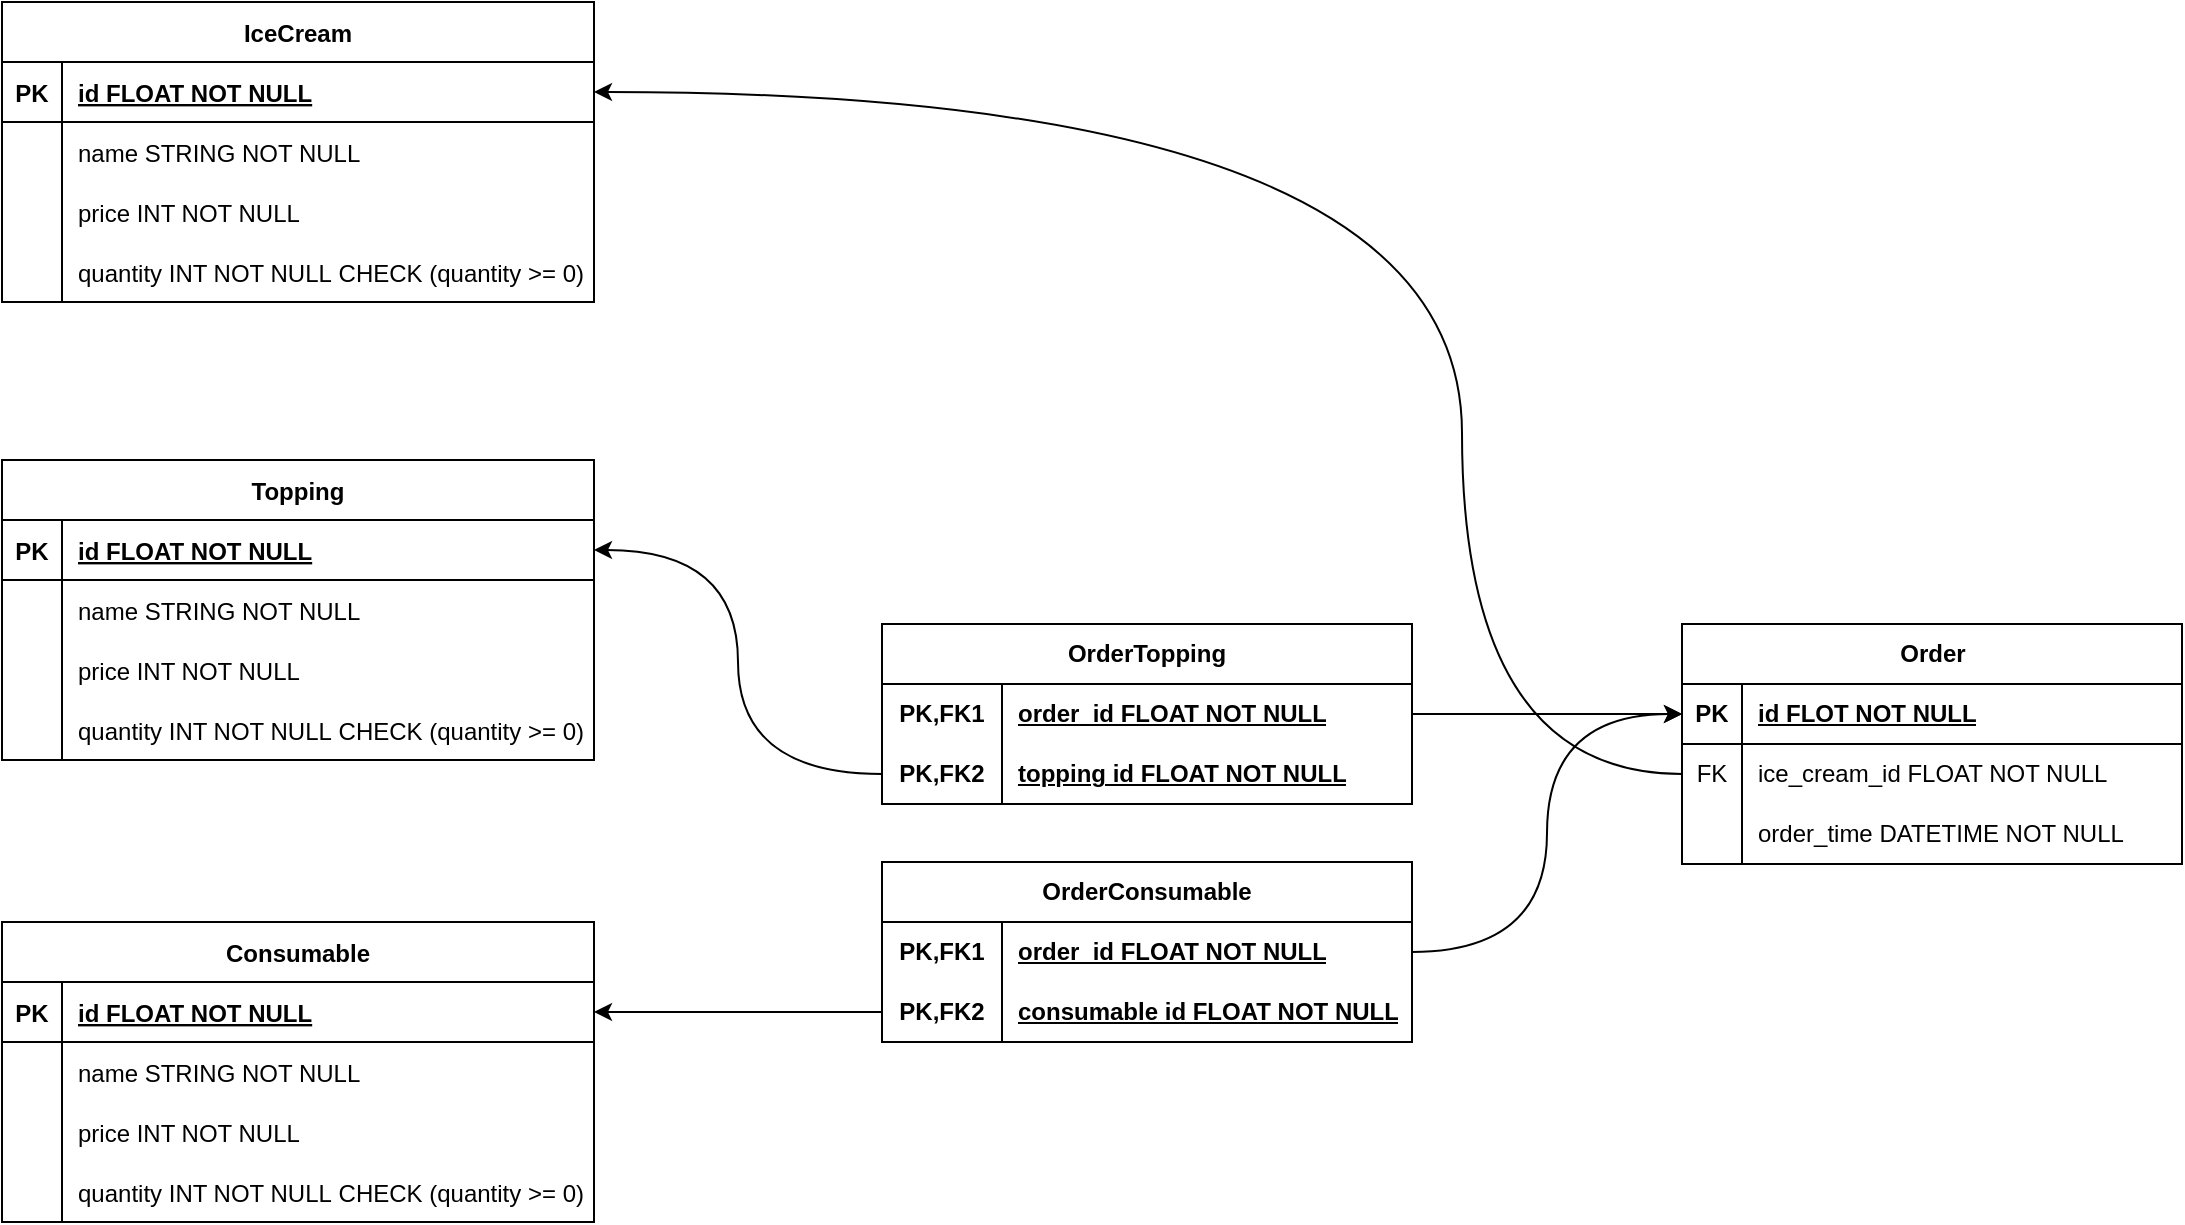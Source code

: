 <mxfile version="24.4.0" type="device">
  <diagram id="R2lEEEUBdFMjLlhIrx00" name="Page-1">
    <mxGraphModel dx="1569" dy="1171" grid="1" gridSize="10" guides="1" tooltips="1" connect="1" arrows="1" fold="1" page="1" pageScale="1" pageWidth="1169" pageHeight="827" math="0" shadow="0" extFonts="Permanent Marker^https://fonts.googleapis.com/css?family=Permanent+Marker">
      <root>
        <mxCell id="0" />
        <mxCell id="1" parent="0" />
        <mxCell id="DKSD2Q8-NXKVz9CZBHEP-1" value="IceCream" style="shape=table;startSize=30;container=1;collapsible=1;childLayout=tableLayout;fixedRows=1;rowLines=0;fontStyle=1;align=center;resizeLast=1;direction=east;" vertex="1" parent="1">
          <mxGeometry x="40" y="110" width="296" height="150" as="geometry" />
        </mxCell>
        <mxCell id="DKSD2Q8-NXKVz9CZBHEP-2" value="" style="shape=partialRectangle;collapsible=0;dropTarget=0;pointerEvents=0;fillColor=none;points=[[0,0.5],[1,0.5]];portConstraint=eastwest;top=0;left=0;right=0;bottom=1;" vertex="1" parent="DKSD2Q8-NXKVz9CZBHEP-1">
          <mxGeometry y="30" width="296" height="30" as="geometry" />
        </mxCell>
        <mxCell id="DKSD2Q8-NXKVz9CZBHEP-3" value="PK" style="shape=partialRectangle;overflow=hidden;connectable=0;fillColor=none;top=0;left=0;bottom=0;right=0;fontStyle=1;" vertex="1" parent="DKSD2Q8-NXKVz9CZBHEP-2">
          <mxGeometry width="30" height="30" as="geometry">
            <mxRectangle width="30" height="30" as="alternateBounds" />
          </mxGeometry>
        </mxCell>
        <mxCell id="DKSD2Q8-NXKVz9CZBHEP-4" value="id FLOAT NOT NULL " style="shape=partialRectangle;overflow=hidden;connectable=0;fillColor=none;top=0;left=0;bottom=0;right=0;align=left;spacingLeft=6;fontStyle=5;" vertex="1" parent="DKSD2Q8-NXKVz9CZBHEP-2">
          <mxGeometry x="30" width="266" height="30" as="geometry">
            <mxRectangle width="266" height="30" as="alternateBounds" />
          </mxGeometry>
        </mxCell>
        <mxCell id="DKSD2Q8-NXKVz9CZBHEP-5" value="" style="shape=partialRectangle;collapsible=0;dropTarget=0;pointerEvents=0;fillColor=none;points=[[0,0.5],[1,0.5]];portConstraint=eastwest;top=0;left=0;right=0;bottom=0;" vertex="1" parent="DKSD2Q8-NXKVz9CZBHEP-1">
          <mxGeometry y="60" width="296" height="30" as="geometry" />
        </mxCell>
        <mxCell id="DKSD2Q8-NXKVz9CZBHEP-6" value="" style="shape=partialRectangle;overflow=hidden;connectable=0;fillColor=none;top=0;left=0;bottom=0;right=0;" vertex="1" parent="DKSD2Q8-NXKVz9CZBHEP-5">
          <mxGeometry width="30" height="30" as="geometry">
            <mxRectangle width="30" height="30" as="alternateBounds" />
          </mxGeometry>
        </mxCell>
        <mxCell id="DKSD2Q8-NXKVz9CZBHEP-7" value="name STRING NOT NULL" style="shape=partialRectangle;overflow=hidden;connectable=0;fillColor=none;top=0;left=0;bottom=0;right=0;align=left;spacingLeft=6;" vertex="1" parent="DKSD2Q8-NXKVz9CZBHEP-5">
          <mxGeometry x="30" width="266" height="30" as="geometry">
            <mxRectangle width="266" height="30" as="alternateBounds" />
          </mxGeometry>
        </mxCell>
        <mxCell id="DKSD2Q8-NXKVz9CZBHEP-8" value="" style="shape=partialRectangle;collapsible=0;dropTarget=0;pointerEvents=0;fillColor=none;points=[[0,0.5],[1,0.5]];portConstraint=eastwest;top=0;left=0;right=0;bottom=0;" vertex="1" parent="DKSD2Q8-NXKVz9CZBHEP-1">
          <mxGeometry y="90" width="296" height="30" as="geometry" />
        </mxCell>
        <mxCell id="DKSD2Q8-NXKVz9CZBHEP-9" value="" style="shape=partialRectangle;overflow=hidden;connectable=0;fillColor=none;top=0;left=0;bottom=0;right=0;" vertex="1" parent="DKSD2Q8-NXKVz9CZBHEP-8">
          <mxGeometry width="30" height="30" as="geometry">
            <mxRectangle width="30" height="30" as="alternateBounds" />
          </mxGeometry>
        </mxCell>
        <mxCell id="DKSD2Q8-NXKVz9CZBHEP-10" value="price INT NOT NULL" style="shape=partialRectangle;overflow=hidden;connectable=0;fillColor=none;top=0;left=0;bottom=0;right=0;align=left;spacingLeft=6;" vertex="1" parent="DKSD2Q8-NXKVz9CZBHEP-8">
          <mxGeometry x="30" width="266" height="30" as="geometry">
            <mxRectangle width="266" height="30" as="alternateBounds" />
          </mxGeometry>
        </mxCell>
        <mxCell id="DKSD2Q8-NXKVz9CZBHEP-11" value="" style="shape=partialRectangle;collapsible=0;dropTarget=0;pointerEvents=0;fillColor=none;points=[[0,0.5],[1,0.5]];portConstraint=eastwest;top=0;left=0;right=0;bottom=0;" vertex="1" parent="DKSD2Q8-NXKVz9CZBHEP-1">
          <mxGeometry y="120" width="296" height="30" as="geometry" />
        </mxCell>
        <mxCell id="DKSD2Q8-NXKVz9CZBHEP-12" value="" style="shape=partialRectangle;overflow=hidden;connectable=0;fillColor=none;top=0;left=0;bottom=0;right=0;" vertex="1" parent="DKSD2Q8-NXKVz9CZBHEP-11">
          <mxGeometry width="30" height="30" as="geometry">
            <mxRectangle width="30" height="30" as="alternateBounds" />
          </mxGeometry>
        </mxCell>
        <mxCell id="DKSD2Q8-NXKVz9CZBHEP-13" value="quantity INT NOT NULL CHECK (quantity &gt;= 0)" style="shape=partialRectangle;overflow=hidden;connectable=0;fillColor=none;top=0;left=0;bottom=0;right=0;align=left;spacingLeft=6;" vertex="1" parent="DKSD2Q8-NXKVz9CZBHEP-11">
          <mxGeometry x="30" width="266" height="30" as="geometry">
            <mxRectangle width="266" height="30" as="alternateBounds" />
          </mxGeometry>
        </mxCell>
        <mxCell id="DKSD2Q8-NXKVz9CZBHEP-14" value="Topping" style="shape=table;startSize=30;container=1;collapsible=1;childLayout=tableLayout;fixedRows=1;rowLines=0;fontStyle=1;align=center;resizeLast=1;direction=east;" vertex="1" parent="1">
          <mxGeometry x="40" y="339" width="296" height="150" as="geometry">
            <mxRectangle x="450" y="280" width="80" height="30" as="alternateBounds" />
          </mxGeometry>
        </mxCell>
        <mxCell id="DKSD2Q8-NXKVz9CZBHEP-15" value="" style="shape=partialRectangle;collapsible=0;dropTarget=0;pointerEvents=0;fillColor=none;points=[[0,0.5],[1,0.5]];portConstraint=eastwest;top=0;left=0;right=0;bottom=1;" vertex="1" parent="DKSD2Q8-NXKVz9CZBHEP-14">
          <mxGeometry y="30" width="296" height="30" as="geometry" />
        </mxCell>
        <mxCell id="DKSD2Q8-NXKVz9CZBHEP-16" value="PK" style="shape=partialRectangle;overflow=hidden;connectable=0;fillColor=none;top=0;left=0;bottom=0;right=0;fontStyle=1;" vertex="1" parent="DKSD2Q8-NXKVz9CZBHEP-15">
          <mxGeometry width="30" height="30" as="geometry">
            <mxRectangle width="30" height="30" as="alternateBounds" />
          </mxGeometry>
        </mxCell>
        <mxCell id="DKSD2Q8-NXKVz9CZBHEP-17" value="id FLOAT NOT NULL" style="shape=partialRectangle;overflow=hidden;connectable=0;fillColor=none;top=0;left=0;bottom=0;right=0;align=left;spacingLeft=6;fontStyle=5;" vertex="1" parent="DKSD2Q8-NXKVz9CZBHEP-15">
          <mxGeometry x="30" width="266" height="30" as="geometry">
            <mxRectangle width="266" height="30" as="alternateBounds" />
          </mxGeometry>
        </mxCell>
        <mxCell id="DKSD2Q8-NXKVz9CZBHEP-18" value="" style="shape=partialRectangle;collapsible=0;dropTarget=0;pointerEvents=0;fillColor=none;points=[[0,0.5],[1,0.5]];portConstraint=eastwest;top=0;left=0;right=0;bottom=0;" vertex="1" parent="DKSD2Q8-NXKVz9CZBHEP-14">
          <mxGeometry y="60" width="296" height="30" as="geometry" />
        </mxCell>
        <mxCell id="DKSD2Q8-NXKVz9CZBHEP-19" value="" style="shape=partialRectangle;overflow=hidden;connectable=0;fillColor=none;top=0;left=0;bottom=0;right=0;" vertex="1" parent="DKSD2Q8-NXKVz9CZBHEP-18">
          <mxGeometry width="30" height="30" as="geometry">
            <mxRectangle width="30" height="30" as="alternateBounds" />
          </mxGeometry>
        </mxCell>
        <mxCell id="DKSD2Q8-NXKVz9CZBHEP-20" value="name STRING NOT NULL" style="shape=partialRectangle;overflow=hidden;connectable=0;fillColor=none;top=0;left=0;bottom=0;right=0;align=left;spacingLeft=6;" vertex="1" parent="DKSD2Q8-NXKVz9CZBHEP-18">
          <mxGeometry x="30" width="266" height="30" as="geometry">
            <mxRectangle width="266" height="30" as="alternateBounds" />
          </mxGeometry>
        </mxCell>
        <mxCell id="DKSD2Q8-NXKVz9CZBHEP-21" value="" style="shape=partialRectangle;collapsible=0;dropTarget=0;pointerEvents=0;fillColor=none;points=[[0,0.5],[1,0.5]];portConstraint=eastwest;top=0;left=0;right=0;bottom=0;" vertex="1" parent="DKSD2Q8-NXKVz9CZBHEP-14">
          <mxGeometry y="90" width="296" height="30" as="geometry" />
        </mxCell>
        <mxCell id="DKSD2Q8-NXKVz9CZBHEP-22" value="" style="shape=partialRectangle;overflow=hidden;connectable=0;fillColor=none;top=0;left=0;bottom=0;right=0;" vertex="1" parent="DKSD2Q8-NXKVz9CZBHEP-21">
          <mxGeometry width="30" height="30" as="geometry">
            <mxRectangle width="30" height="30" as="alternateBounds" />
          </mxGeometry>
        </mxCell>
        <mxCell id="DKSD2Q8-NXKVz9CZBHEP-23" value="price INT NOT NULL" style="shape=partialRectangle;overflow=hidden;connectable=0;fillColor=none;top=0;left=0;bottom=0;right=0;align=left;spacingLeft=6;" vertex="1" parent="DKSD2Q8-NXKVz9CZBHEP-21">
          <mxGeometry x="30" width="266" height="30" as="geometry">
            <mxRectangle width="266" height="30" as="alternateBounds" />
          </mxGeometry>
        </mxCell>
        <mxCell id="DKSD2Q8-NXKVz9CZBHEP-24" value="" style="shape=partialRectangle;collapsible=0;dropTarget=0;pointerEvents=0;fillColor=none;points=[[0,0.5],[1,0.5]];portConstraint=eastwest;top=0;left=0;right=0;bottom=0;" vertex="1" parent="DKSD2Q8-NXKVz9CZBHEP-14">
          <mxGeometry y="120" width="296" height="30" as="geometry" />
        </mxCell>
        <mxCell id="DKSD2Q8-NXKVz9CZBHEP-25" value="" style="shape=partialRectangle;overflow=hidden;connectable=0;fillColor=none;top=0;left=0;bottom=0;right=0;" vertex="1" parent="DKSD2Q8-NXKVz9CZBHEP-24">
          <mxGeometry width="30" height="30" as="geometry">
            <mxRectangle width="30" height="30" as="alternateBounds" />
          </mxGeometry>
        </mxCell>
        <mxCell id="DKSD2Q8-NXKVz9CZBHEP-26" value="quantity INT NOT NULL CHECK (quantity &gt;= 0)" style="shape=partialRectangle;overflow=hidden;connectable=0;fillColor=none;top=0;left=0;bottom=0;right=0;align=left;spacingLeft=6;" vertex="1" parent="DKSD2Q8-NXKVz9CZBHEP-24">
          <mxGeometry x="30" width="266" height="30" as="geometry">
            <mxRectangle width="266" height="30" as="alternateBounds" />
          </mxGeometry>
        </mxCell>
        <mxCell id="DKSD2Q8-NXKVz9CZBHEP-27" value="Consumable" style="shape=table;startSize=30;container=1;collapsible=1;childLayout=tableLayout;fixedRows=1;rowLines=0;fontStyle=1;align=center;resizeLast=1;direction=east;" vertex="1" parent="1">
          <mxGeometry x="40" y="570" width="296" height="150" as="geometry" />
        </mxCell>
        <mxCell id="DKSD2Q8-NXKVz9CZBHEP-28" value="" style="shape=partialRectangle;collapsible=0;dropTarget=0;pointerEvents=0;fillColor=none;points=[[0,0.5],[1,0.5]];portConstraint=eastwest;top=0;left=0;right=0;bottom=1;" vertex="1" parent="DKSD2Q8-NXKVz9CZBHEP-27">
          <mxGeometry y="30" width="296" height="30" as="geometry" />
        </mxCell>
        <mxCell id="DKSD2Q8-NXKVz9CZBHEP-29" value="PK" style="shape=partialRectangle;overflow=hidden;connectable=0;fillColor=none;top=0;left=0;bottom=0;right=0;fontStyle=1;" vertex="1" parent="DKSD2Q8-NXKVz9CZBHEP-28">
          <mxGeometry width="30" height="30" as="geometry">
            <mxRectangle width="30" height="30" as="alternateBounds" />
          </mxGeometry>
        </mxCell>
        <mxCell id="DKSD2Q8-NXKVz9CZBHEP-30" value="id FLOAT NOT NULL" style="shape=partialRectangle;overflow=hidden;connectable=0;fillColor=none;top=0;left=0;bottom=0;right=0;align=left;spacingLeft=6;fontStyle=5;" vertex="1" parent="DKSD2Q8-NXKVz9CZBHEP-28">
          <mxGeometry x="30" width="266" height="30" as="geometry">
            <mxRectangle width="266" height="30" as="alternateBounds" />
          </mxGeometry>
        </mxCell>
        <mxCell id="DKSD2Q8-NXKVz9CZBHEP-31" value="" style="shape=partialRectangle;collapsible=0;dropTarget=0;pointerEvents=0;fillColor=none;points=[[0,0.5],[1,0.5]];portConstraint=eastwest;top=0;left=0;right=0;bottom=0;" vertex="1" parent="DKSD2Q8-NXKVz9CZBHEP-27">
          <mxGeometry y="60" width="296" height="30" as="geometry" />
        </mxCell>
        <mxCell id="DKSD2Q8-NXKVz9CZBHEP-32" value="" style="shape=partialRectangle;overflow=hidden;connectable=0;fillColor=none;top=0;left=0;bottom=0;right=0;" vertex="1" parent="DKSD2Q8-NXKVz9CZBHEP-31">
          <mxGeometry width="30" height="30" as="geometry">
            <mxRectangle width="30" height="30" as="alternateBounds" />
          </mxGeometry>
        </mxCell>
        <mxCell id="DKSD2Q8-NXKVz9CZBHEP-33" value="name STRING NOT NULL" style="shape=partialRectangle;overflow=hidden;connectable=0;fillColor=none;top=0;left=0;bottom=0;right=0;align=left;spacingLeft=6;" vertex="1" parent="DKSD2Q8-NXKVz9CZBHEP-31">
          <mxGeometry x="30" width="266" height="30" as="geometry">
            <mxRectangle width="266" height="30" as="alternateBounds" />
          </mxGeometry>
        </mxCell>
        <mxCell id="DKSD2Q8-NXKVz9CZBHEP-34" value="" style="shape=partialRectangle;collapsible=0;dropTarget=0;pointerEvents=0;fillColor=none;points=[[0,0.5],[1,0.5]];portConstraint=eastwest;top=0;left=0;right=0;bottom=0;" vertex="1" parent="DKSD2Q8-NXKVz9CZBHEP-27">
          <mxGeometry y="90" width="296" height="30" as="geometry" />
        </mxCell>
        <mxCell id="DKSD2Q8-NXKVz9CZBHEP-35" value="" style="shape=partialRectangle;overflow=hidden;connectable=0;fillColor=none;top=0;left=0;bottom=0;right=0;" vertex="1" parent="DKSD2Q8-NXKVz9CZBHEP-34">
          <mxGeometry width="30" height="30" as="geometry">
            <mxRectangle width="30" height="30" as="alternateBounds" />
          </mxGeometry>
        </mxCell>
        <mxCell id="DKSD2Q8-NXKVz9CZBHEP-36" value="price INT NOT NULL" style="shape=partialRectangle;overflow=hidden;connectable=0;fillColor=none;top=0;left=0;bottom=0;right=0;align=left;spacingLeft=6;" vertex="1" parent="DKSD2Q8-NXKVz9CZBHEP-34">
          <mxGeometry x="30" width="266" height="30" as="geometry">
            <mxRectangle width="266" height="30" as="alternateBounds" />
          </mxGeometry>
        </mxCell>
        <mxCell id="DKSD2Q8-NXKVz9CZBHEP-37" value="" style="shape=partialRectangle;collapsible=0;dropTarget=0;pointerEvents=0;fillColor=none;points=[[0,0.5],[1,0.5]];portConstraint=eastwest;top=0;left=0;right=0;bottom=0;" vertex="1" parent="DKSD2Q8-NXKVz9CZBHEP-27">
          <mxGeometry y="120" width="296" height="30" as="geometry" />
        </mxCell>
        <mxCell id="DKSD2Q8-NXKVz9CZBHEP-38" value="" style="shape=partialRectangle;overflow=hidden;connectable=0;fillColor=none;top=0;left=0;bottom=0;right=0;" vertex="1" parent="DKSD2Q8-NXKVz9CZBHEP-37">
          <mxGeometry width="30" height="30" as="geometry">
            <mxRectangle width="30" height="30" as="alternateBounds" />
          </mxGeometry>
        </mxCell>
        <mxCell id="DKSD2Q8-NXKVz9CZBHEP-39" value="quantity INT NOT NULL CHECK (quantity &gt;= 0)" style="shape=partialRectangle;overflow=hidden;connectable=0;fillColor=none;top=0;left=0;bottom=0;right=0;align=left;spacingLeft=6;" vertex="1" parent="DKSD2Q8-NXKVz9CZBHEP-37">
          <mxGeometry x="30" width="266" height="30" as="geometry">
            <mxRectangle width="266" height="30" as="alternateBounds" />
          </mxGeometry>
        </mxCell>
        <mxCell id="DKSD2Q8-NXKVz9CZBHEP-40" value="Order" style="shape=table;startSize=30;container=1;collapsible=1;childLayout=tableLayout;fixedRows=1;rowLines=0;fontStyle=1;align=center;resizeLast=1;html=1;" vertex="1" parent="1">
          <mxGeometry x="880" y="421" width="250" height="120" as="geometry" />
        </mxCell>
        <mxCell id="DKSD2Q8-NXKVz9CZBHEP-41" value="" style="shape=tableRow;horizontal=0;startSize=0;swimlaneHead=0;swimlaneBody=0;fillColor=none;collapsible=0;dropTarget=0;points=[[0,0.5],[1,0.5]];portConstraint=eastwest;top=0;left=0;right=0;bottom=1;" vertex="1" parent="DKSD2Q8-NXKVz9CZBHEP-40">
          <mxGeometry y="30" width="250" height="30" as="geometry" />
        </mxCell>
        <mxCell id="DKSD2Q8-NXKVz9CZBHEP-42" value="PK" style="shape=partialRectangle;connectable=0;fillColor=none;top=0;left=0;bottom=0;right=0;fontStyle=1;overflow=hidden;whiteSpace=wrap;html=1;" vertex="1" parent="DKSD2Q8-NXKVz9CZBHEP-41">
          <mxGeometry width="30" height="30" as="geometry">
            <mxRectangle width="30" height="30" as="alternateBounds" />
          </mxGeometry>
        </mxCell>
        <mxCell id="DKSD2Q8-NXKVz9CZBHEP-43" value="&lt;span style=&quot;text-wrap: nowrap;&quot;&gt;id&amp;nbsp;FLOT NOT NULL&lt;/span&gt;" style="shape=partialRectangle;connectable=0;fillColor=none;top=0;left=0;bottom=0;right=0;align=left;spacingLeft=6;fontStyle=5;overflow=hidden;whiteSpace=wrap;html=1;" vertex="1" parent="DKSD2Q8-NXKVz9CZBHEP-41">
          <mxGeometry x="30" width="220" height="30" as="geometry">
            <mxRectangle width="220" height="30" as="alternateBounds" />
          </mxGeometry>
        </mxCell>
        <mxCell id="DKSD2Q8-NXKVz9CZBHEP-44" value="" style="shape=tableRow;horizontal=0;startSize=0;swimlaneHead=0;swimlaneBody=0;fillColor=none;collapsible=0;dropTarget=0;points=[[0,0.5],[1,0.5]];portConstraint=eastwest;top=0;left=0;right=0;bottom=0;" vertex="1" parent="DKSD2Q8-NXKVz9CZBHEP-40">
          <mxGeometry y="60" width="250" height="30" as="geometry" />
        </mxCell>
        <mxCell id="DKSD2Q8-NXKVz9CZBHEP-45" value="FK" style="shape=partialRectangle;connectable=0;fillColor=none;top=0;left=0;bottom=0;right=0;editable=1;overflow=hidden;whiteSpace=wrap;html=1;" vertex="1" parent="DKSD2Q8-NXKVz9CZBHEP-44">
          <mxGeometry width="30" height="30" as="geometry">
            <mxRectangle width="30" height="30" as="alternateBounds" />
          </mxGeometry>
        </mxCell>
        <mxCell id="DKSD2Q8-NXKVz9CZBHEP-46" value="ice_cream_id FLOAT NOT NULL" style="shape=partialRectangle;connectable=0;fillColor=none;top=0;left=0;bottom=0;right=0;align=left;spacingLeft=6;overflow=hidden;whiteSpace=wrap;html=1;" vertex="1" parent="DKSD2Q8-NXKVz9CZBHEP-44">
          <mxGeometry x="30" width="220" height="30" as="geometry">
            <mxRectangle width="220" height="30" as="alternateBounds" />
          </mxGeometry>
        </mxCell>
        <mxCell id="DKSD2Q8-NXKVz9CZBHEP-47" value="" style="shape=tableRow;horizontal=0;startSize=0;swimlaneHead=0;swimlaneBody=0;fillColor=none;collapsible=0;dropTarget=0;points=[[0,0.5],[1,0.5]];portConstraint=eastwest;top=0;left=0;right=0;bottom=0;" vertex="1" parent="DKSD2Q8-NXKVz9CZBHEP-40">
          <mxGeometry y="90" width="250" height="30" as="geometry" />
        </mxCell>
        <mxCell id="DKSD2Q8-NXKVz9CZBHEP-48" value="" style="shape=partialRectangle;connectable=0;fillColor=none;top=0;left=0;bottom=0;right=0;editable=1;overflow=hidden;whiteSpace=wrap;html=1;" vertex="1" parent="DKSD2Q8-NXKVz9CZBHEP-47">
          <mxGeometry width="30" height="30" as="geometry">
            <mxRectangle width="30" height="30" as="alternateBounds" />
          </mxGeometry>
        </mxCell>
        <mxCell id="DKSD2Q8-NXKVz9CZBHEP-49" value="order_time DATETIME NOT NULL" style="shape=partialRectangle;connectable=0;fillColor=none;top=0;left=0;bottom=0;right=0;align=left;spacingLeft=6;overflow=hidden;whiteSpace=wrap;html=1;" vertex="1" parent="DKSD2Q8-NXKVz9CZBHEP-47">
          <mxGeometry x="30" width="220" height="30" as="geometry">
            <mxRectangle width="220" height="30" as="alternateBounds" />
          </mxGeometry>
        </mxCell>
        <mxCell id="DKSD2Q8-NXKVz9CZBHEP-50" value="OrderTopping" style="shape=table;startSize=30;container=1;collapsible=1;childLayout=tableLayout;fixedRows=1;rowLines=0;fontStyle=1;align=center;resizeLast=1;html=1;whiteSpace=wrap;" vertex="1" parent="1">
          <mxGeometry x="480" y="421" width="265" height="90" as="geometry" />
        </mxCell>
        <mxCell id="DKSD2Q8-NXKVz9CZBHEP-51" value="" style="shape=tableRow;horizontal=0;startSize=0;swimlaneHead=0;swimlaneBody=0;fillColor=none;collapsible=0;dropTarget=0;points=[[0,0.5],[1,0.5]];portConstraint=eastwest;top=0;left=0;right=0;bottom=0;html=1;" vertex="1" parent="DKSD2Q8-NXKVz9CZBHEP-50">
          <mxGeometry y="30" width="265" height="30" as="geometry" />
        </mxCell>
        <mxCell id="DKSD2Q8-NXKVz9CZBHEP-52" value="PK,FK1" style="shape=partialRectangle;connectable=0;fillColor=none;top=0;left=0;bottom=0;right=0;fontStyle=1;overflow=hidden;html=1;whiteSpace=wrap;" vertex="1" parent="DKSD2Q8-NXKVz9CZBHEP-51">
          <mxGeometry width="60" height="30" as="geometry">
            <mxRectangle width="60" height="30" as="alternateBounds" />
          </mxGeometry>
        </mxCell>
        <mxCell id="DKSD2Q8-NXKVz9CZBHEP-53" value="order_id FLOAT NOT NULL" style="shape=partialRectangle;connectable=0;fillColor=none;top=0;left=0;bottom=0;right=0;align=left;spacingLeft=6;fontStyle=5;overflow=hidden;html=1;whiteSpace=wrap;" vertex="1" parent="DKSD2Q8-NXKVz9CZBHEP-51">
          <mxGeometry x="60" width="205" height="30" as="geometry">
            <mxRectangle width="205" height="30" as="alternateBounds" />
          </mxGeometry>
        </mxCell>
        <mxCell id="DKSD2Q8-NXKVz9CZBHEP-54" value="" style="shape=tableRow;horizontal=0;startSize=0;swimlaneHead=0;swimlaneBody=0;fillColor=none;collapsible=0;dropTarget=0;points=[[0,0.5],[1,0.5]];portConstraint=eastwest;top=0;left=0;right=0;bottom=1;html=1;" vertex="1" parent="DKSD2Q8-NXKVz9CZBHEP-50">
          <mxGeometry y="60" width="265" height="30" as="geometry" />
        </mxCell>
        <mxCell id="DKSD2Q8-NXKVz9CZBHEP-55" value="PK,FK2" style="shape=partialRectangle;connectable=0;fillColor=none;top=0;left=0;bottom=0;right=0;fontStyle=1;overflow=hidden;html=1;whiteSpace=wrap;" vertex="1" parent="DKSD2Q8-NXKVz9CZBHEP-54">
          <mxGeometry width="60" height="30" as="geometry">
            <mxRectangle width="60" height="30" as="alternateBounds" />
          </mxGeometry>
        </mxCell>
        <mxCell id="DKSD2Q8-NXKVz9CZBHEP-56" value="topping id FLOAT NOT NULL" style="shape=partialRectangle;connectable=0;fillColor=none;top=0;left=0;bottom=0;right=0;align=left;spacingLeft=6;fontStyle=5;overflow=hidden;html=1;whiteSpace=wrap;" vertex="1" parent="DKSD2Q8-NXKVz9CZBHEP-54">
          <mxGeometry x="60" width="205" height="30" as="geometry">
            <mxRectangle width="205" height="30" as="alternateBounds" />
          </mxGeometry>
        </mxCell>
        <mxCell id="DKSD2Q8-NXKVz9CZBHEP-57" value="OrderConsumable" style="shape=table;startSize=30;container=1;collapsible=1;childLayout=tableLayout;fixedRows=1;rowLines=0;fontStyle=1;align=center;resizeLast=1;html=1;whiteSpace=wrap;" vertex="1" parent="1">
          <mxGeometry x="480" y="540" width="265" height="90" as="geometry" />
        </mxCell>
        <mxCell id="DKSD2Q8-NXKVz9CZBHEP-58" value="" style="shape=tableRow;horizontal=0;startSize=0;swimlaneHead=0;swimlaneBody=0;fillColor=none;collapsible=0;dropTarget=0;points=[[0,0.5],[1,0.5]];portConstraint=eastwest;top=0;left=0;right=0;bottom=0;html=1;" vertex="1" parent="DKSD2Q8-NXKVz9CZBHEP-57">
          <mxGeometry y="30" width="265" height="30" as="geometry" />
        </mxCell>
        <mxCell id="DKSD2Q8-NXKVz9CZBHEP-59" value="PK,FK1" style="shape=partialRectangle;connectable=0;fillColor=none;top=0;left=0;bottom=0;right=0;fontStyle=1;overflow=hidden;html=1;whiteSpace=wrap;" vertex="1" parent="DKSD2Q8-NXKVz9CZBHEP-58">
          <mxGeometry width="60" height="30" as="geometry">
            <mxRectangle width="60" height="30" as="alternateBounds" />
          </mxGeometry>
        </mxCell>
        <mxCell id="DKSD2Q8-NXKVz9CZBHEP-60" value="order_id FLOAT NOT NULL" style="shape=partialRectangle;connectable=0;fillColor=none;top=0;left=0;bottom=0;right=0;align=left;spacingLeft=6;fontStyle=5;overflow=hidden;html=1;whiteSpace=wrap;" vertex="1" parent="DKSD2Q8-NXKVz9CZBHEP-58">
          <mxGeometry x="60" width="205" height="30" as="geometry">
            <mxRectangle width="205" height="30" as="alternateBounds" />
          </mxGeometry>
        </mxCell>
        <mxCell id="DKSD2Q8-NXKVz9CZBHEP-61" value="" style="shape=tableRow;horizontal=0;startSize=0;swimlaneHead=0;swimlaneBody=0;fillColor=none;collapsible=0;dropTarget=0;points=[[0,0.5],[1,0.5]];portConstraint=eastwest;top=0;left=0;right=0;bottom=1;html=1;" vertex="1" parent="DKSD2Q8-NXKVz9CZBHEP-57">
          <mxGeometry y="60" width="265" height="30" as="geometry" />
        </mxCell>
        <mxCell id="DKSD2Q8-NXKVz9CZBHEP-62" value="PK,FK2" style="shape=partialRectangle;connectable=0;fillColor=none;top=0;left=0;bottom=0;right=0;fontStyle=1;overflow=hidden;html=1;whiteSpace=wrap;" vertex="1" parent="DKSD2Q8-NXKVz9CZBHEP-61">
          <mxGeometry width="60" height="30" as="geometry">
            <mxRectangle width="60" height="30" as="alternateBounds" />
          </mxGeometry>
        </mxCell>
        <mxCell id="DKSD2Q8-NXKVz9CZBHEP-63" value="consumable id FLOAT NOT NULL" style="shape=partialRectangle;connectable=0;fillColor=none;top=0;left=0;bottom=0;right=0;align=left;spacingLeft=6;fontStyle=5;overflow=hidden;html=1;whiteSpace=wrap;" vertex="1" parent="DKSD2Q8-NXKVz9CZBHEP-61">
          <mxGeometry x="60" width="205" height="30" as="geometry">
            <mxRectangle width="205" height="30" as="alternateBounds" />
          </mxGeometry>
        </mxCell>
        <mxCell id="DKSD2Q8-NXKVz9CZBHEP-64" style="edgeStyle=orthogonalEdgeStyle;rounded=0;orthogonalLoop=1;jettySize=auto;html=1;exitX=1;exitY=0.5;exitDx=0;exitDy=0;curved=1;" edge="1" parent="1" source="DKSD2Q8-NXKVz9CZBHEP-51" target="DKSD2Q8-NXKVz9CZBHEP-41">
          <mxGeometry relative="1" as="geometry" />
        </mxCell>
        <mxCell id="DKSD2Q8-NXKVz9CZBHEP-65" style="edgeStyle=orthogonalEdgeStyle;rounded=0;orthogonalLoop=1;jettySize=auto;html=1;exitX=0;exitY=0.5;exitDx=0;exitDy=0;curved=1;" edge="1" parent="1" source="DKSD2Q8-NXKVz9CZBHEP-54" target="DKSD2Q8-NXKVz9CZBHEP-15">
          <mxGeometry relative="1" as="geometry" />
        </mxCell>
        <mxCell id="DKSD2Q8-NXKVz9CZBHEP-66" style="edgeStyle=orthogonalEdgeStyle;rounded=0;orthogonalLoop=1;jettySize=auto;html=1;exitX=1;exitY=0.5;exitDx=0;exitDy=0;curved=1;" edge="1" parent="1" source="DKSD2Q8-NXKVz9CZBHEP-58" target="DKSD2Q8-NXKVz9CZBHEP-41">
          <mxGeometry relative="1" as="geometry" />
        </mxCell>
        <mxCell id="DKSD2Q8-NXKVz9CZBHEP-67" style="edgeStyle=orthogonalEdgeStyle;rounded=0;orthogonalLoop=1;jettySize=auto;html=1;exitX=0;exitY=0.5;exitDx=0;exitDy=0;curved=1;" edge="1" parent="1" source="DKSD2Q8-NXKVz9CZBHEP-61" target="DKSD2Q8-NXKVz9CZBHEP-28">
          <mxGeometry relative="1" as="geometry" />
        </mxCell>
        <mxCell id="DKSD2Q8-NXKVz9CZBHEP-69" style="edgeStyle=orthogonalEdgeStyle;rounded=0;orthogonalLoop=1;jettySize=auto;html=1;exitX=0;exitY=0.5;exitDx=0;exitDy=0;curved=1;" edge="1" parent="1" source="DKSD2Q8-NXKVz9CZBHEP-44" target="DKSD2Q8-NXKVz9CZBHEP-2">
          <mxGeometry relative="1" as="geometry">
            <Array as="points">
              <mxPoint x="770" y="496" />
              <mxPoint x="770" y="155" />
            </Array>
          </mxGeometry>
        </mxCell>
      </root>
    </mxGraphModel>
  </diagram>
</mxfile>
